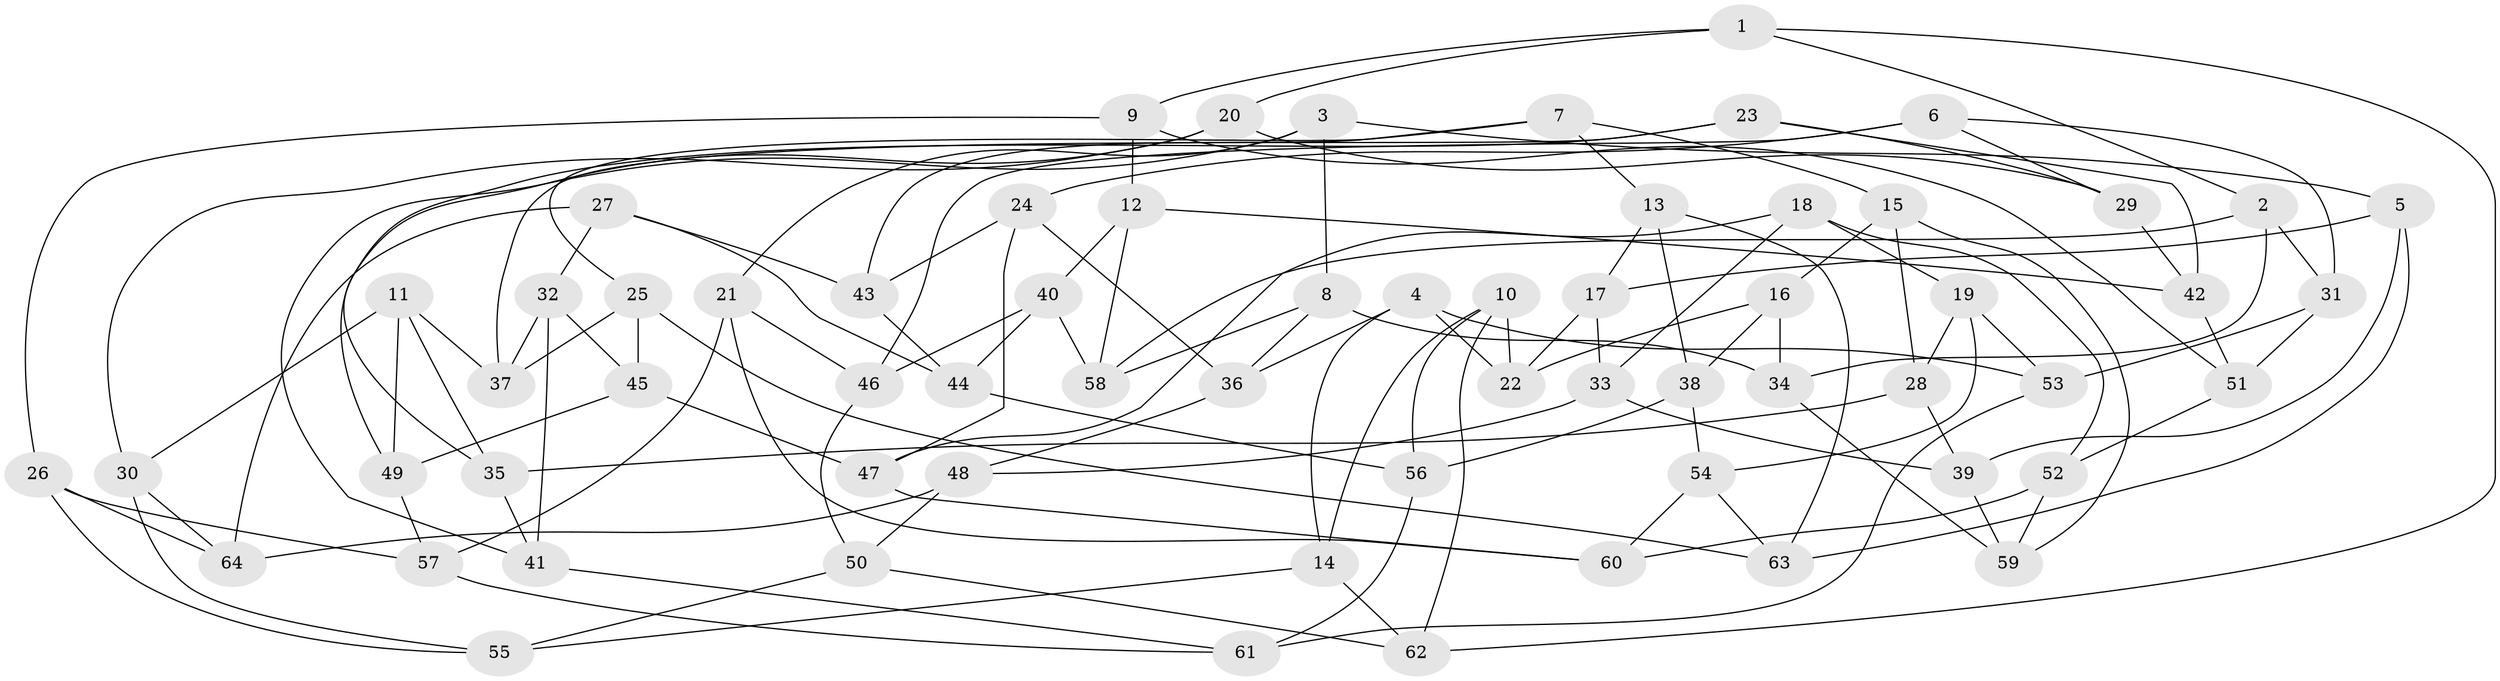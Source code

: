 // coarse degree distribution, {5: 0.09090909090909091, 4: 0.5454545454545454, 6: 0.36363636363636365}
// Generated by graph-tools (version 1.1) at 2025/52/02/27/25 19:52:31]
// undirected, 64 vertices, 128 edges
graph export_dot {
graph [start="1"]
  node [color=gray90,style=filled];
  1;
  2;
  3;
  4;
  5;
  6;
  7;
  8;
  9;
  10;
  11;
  12;
  13;
  14;
  15;
  16;
  17;
  18;
  19;
  20;
  21;
  22;
  23;
  24;
  25;
  26;
  27;
  28;
  29;
  30;
  31;
  32;
  33;
  34;
  35;
  36;
  37;
  38;
  39;
  40;
  41;
  42;
  43;
  44;
  45;
  46;
  47;
  48;
  49;
  50;
  51;
  52;
  53;
  54;
  55;
  56;
  57;
  58;
  59;
  60;
  61;
  62;
  63;
  64;
  1 -- 20;
  1 -- 9;
  1 -- 2;
  1 -- 62;
  2 -- 34;
  2 -- 58;
  2 -- 31;
  3 -- 21;
  3 -- 8;
  3 -- 41;
  3 -- 5;
  4 -- 36;
  4 -- 53;
  4 -- 22;
  4 -- 14;
  5 -- 63;
  5 -- 39;
  5 -- 17;
  6 -- 46;
  6 -- 24;
  6 -- 31;
  6 -- 29;
  7 -- 43;
  7 -- 25;
  7 -- 13;
  7 -- 15;
  8 -- 58;
  8 -- 36;
  8 -- 34;
  9 -- 26;
  9 -- 51;
  9 -- 12;
  10 -- 56;
  10 -- 62;
  10 -- 14;
  10 -- 22;
  11 -- 37;
  11 -- 35;
  11 -- 49;
  11 -- 30;
  12 -- 42;
  12 -- 40;
  12 -- 58;
  13 -- 63;
  13 -- 17;
  13 -- 38;
  14 -- 55;
  14 -- 62;
  15 -- 59;
  15 -- 28;
  15 -- 16;
  16 -- 38;
  16 -- 34;
  16 -- 22;
  17 -- 33;
  17 -- 22;
  18 -- 47;
  18 -- 19;
  18 -- 52;
  18 -- 33;
  19 -- 28;
  19 -- 53;
  19 -- 54;
  20 -- 30;
  20 -- 35;
  20 -- 29;
  21 -- 57;
  21 -- 60;
  21 -- 46;
  23 -- 49;
  23 -- 42;
  23 -- 29;
  23 -- 37;
  24 -- 47;
  24 -- 43;
  24 -- 36;
  25 -- 45;
  25 -- 63;
  25 -- 37;
  26 -- 64;
  26 -- 55;
  26 -- 57;
  27 -- 44;
  27 -- 32;
  27 -- 43;
  27 -- 64;
  28 -- 39;
  28 -- 35;
  29 -- 42;
  30 -- 55;
  30 -- 64;
  31 -- 53;
  31 -- 51;
  32 -- 41;
  32 -- 45;
  32 -- 37;
  33 -- 48;
  33 -- 39;
  34 -- 59;
  35 -- 41;
  36 -- 48;
  38 -- 56;
  38 -- 54;
  39 -- 59;
  40 -- 58;
  40 -- 44;
  40 -- 46;
  41 -- 61;
  42 -- 51;
  43 -- 44;
  44 -- 56;
  45 -- 47;
  45 -- 49;
  46 -- 50;
  47 -- 60;
  48 -- 64;
  48 -- 50;
  49 -- 57;
  50 -- 62;
  50 -- 55;
  51 -- 52;
  52 -- 59;
  52 -- 60;
  53 -- 61;
  54 -- 60;
  54 -- 63;
  56 -- 61;
  57 -- 61;
}

